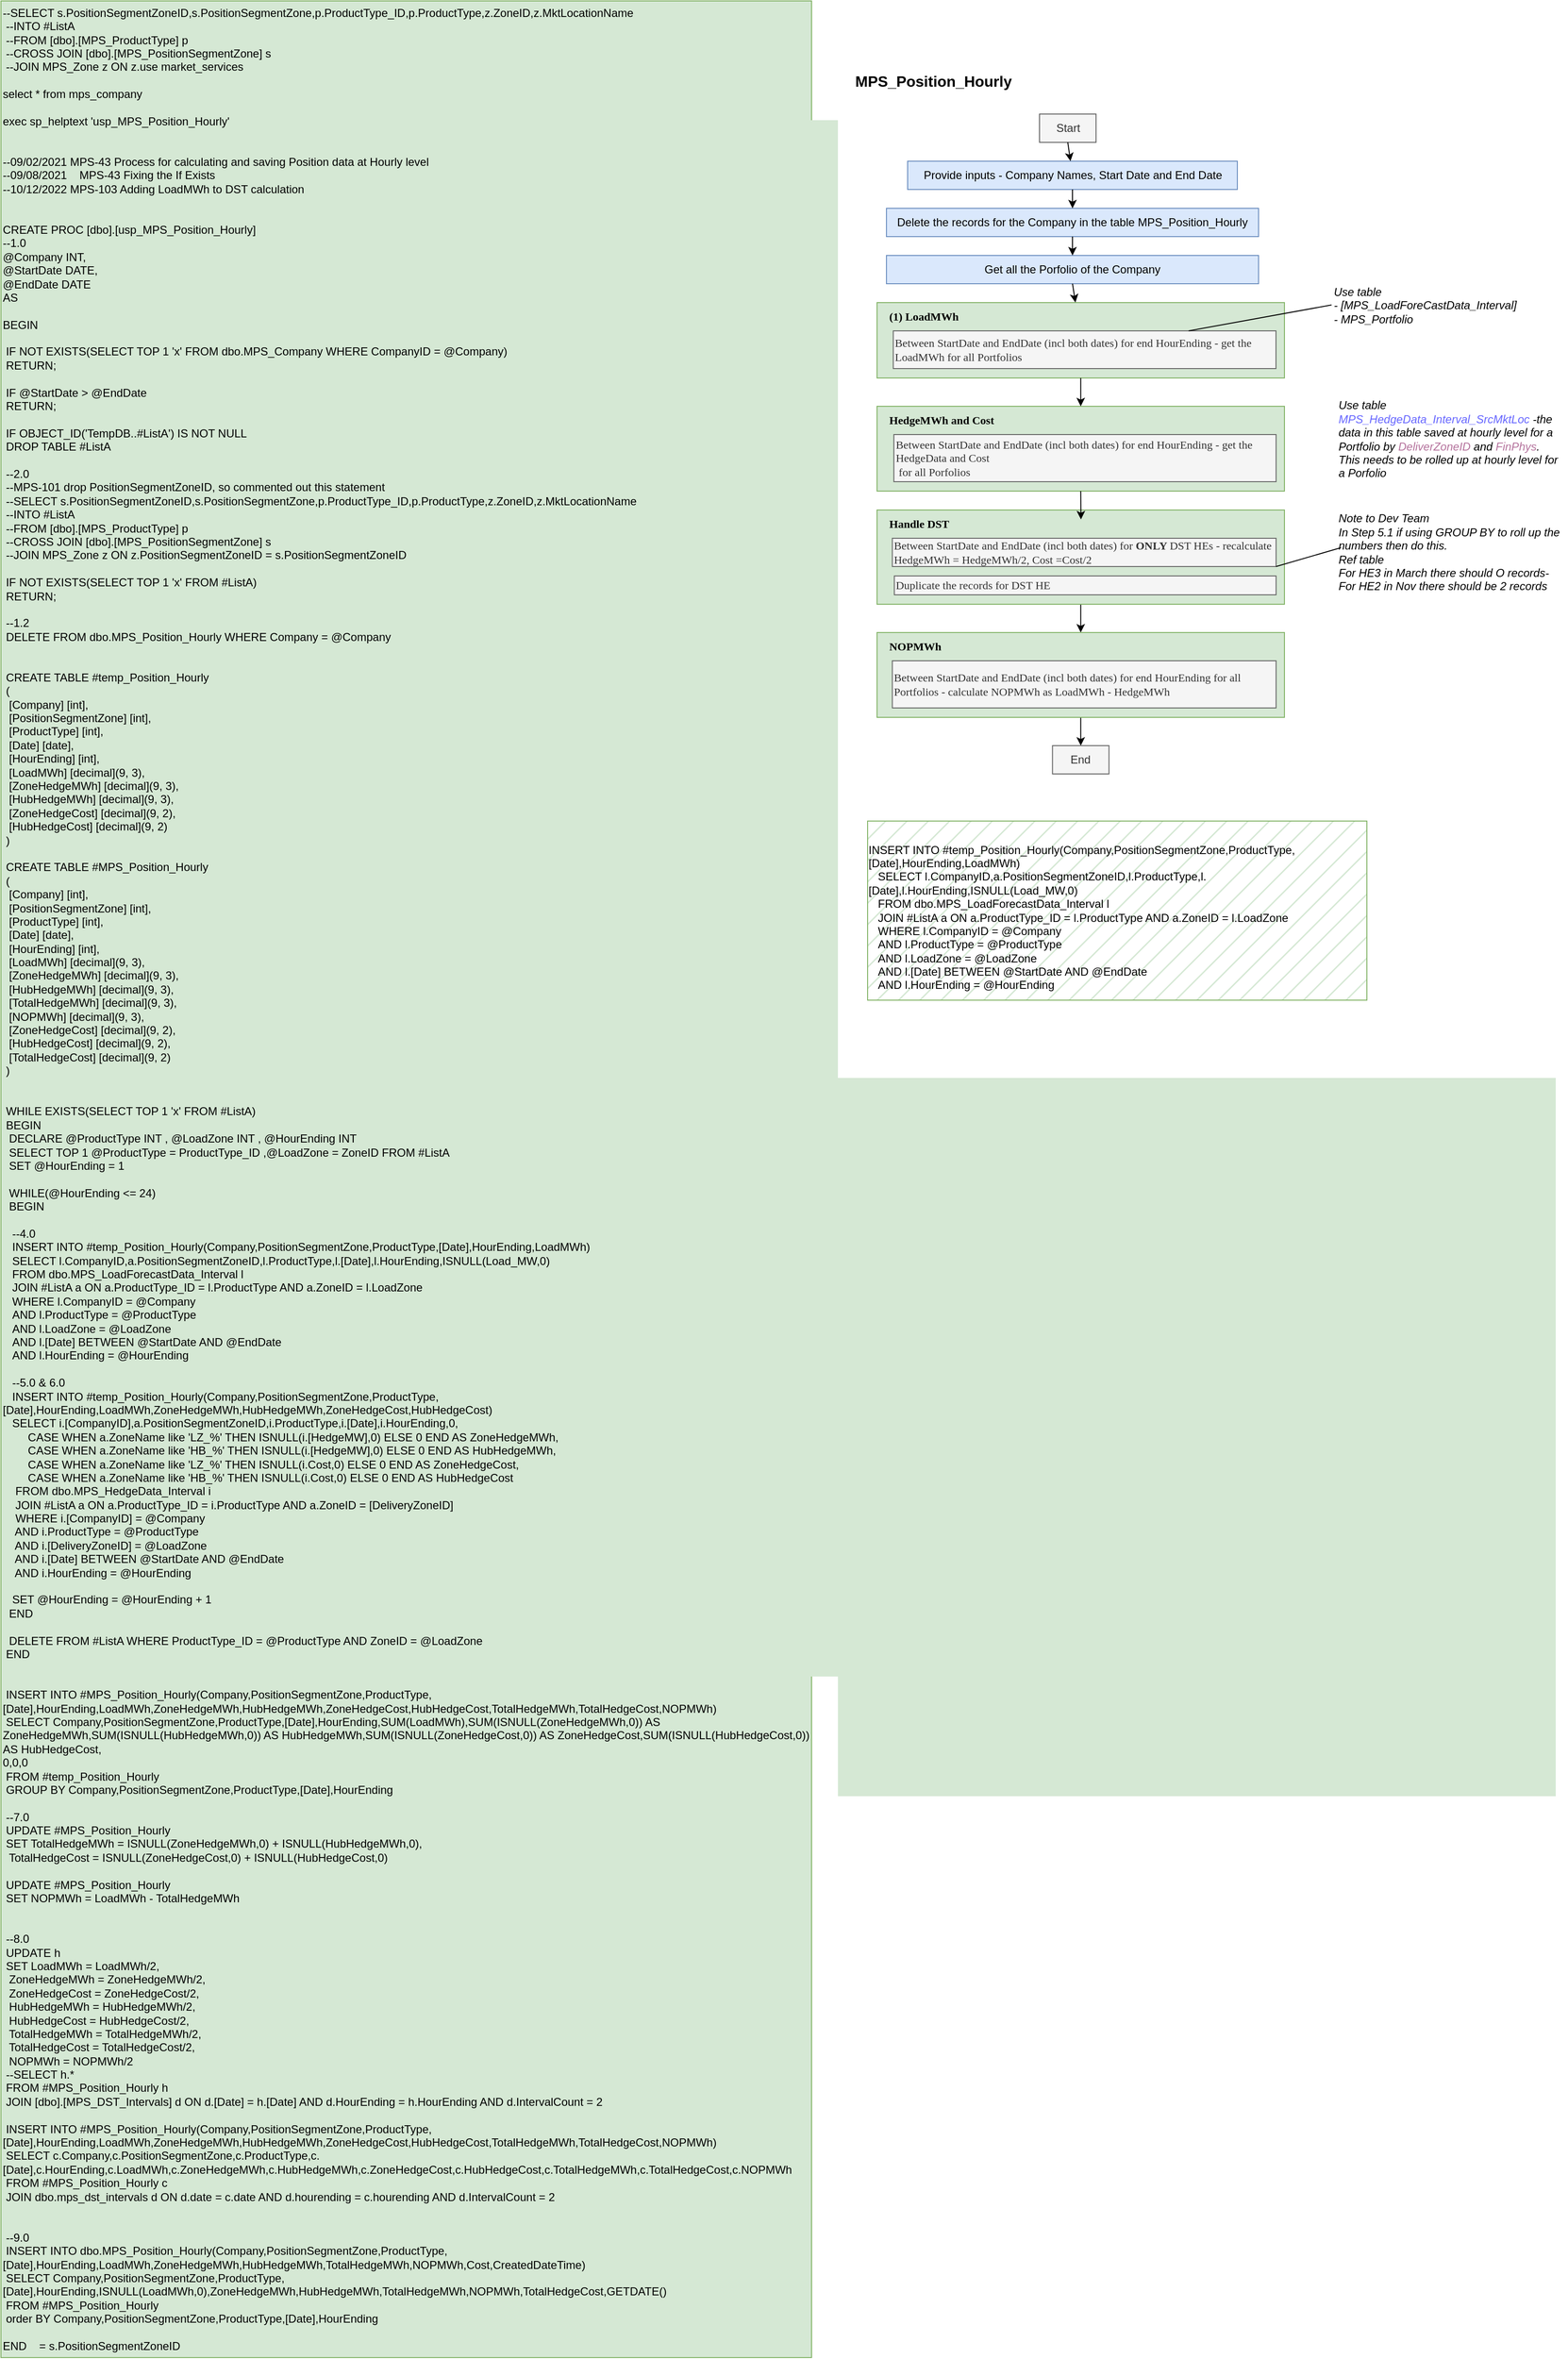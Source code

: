 <mxGraphModel dx="5175" dy="2355" grid="1" gridSize="10" guides="1" tooltips="1" connect="1" arrows="1" fold="1" page="1" pageScale="1" pageWidth="850" pageHeight="1100" math="0" shadow="0"><root><mxCell id="0"/><mxCell id="1" parent="0"/><mxCell id="YOlnXGKY-DtFsy2RqCuO-1" value="MPS_Position_Hourly" style="text;html=1;strokeColor=none;fillColor=none;align=center;verticalAlign=middle;whiteSpace=wrap;rounded=0;fontStyle=1;fontSize=16;" parent="1" vertex="1"><mxGeometry x="20" y="150" width="240" height="30" as="geometry"/></mxCell><mxCell id="YOlnXGKY-DtFsy2RqCuO-2" value="Start" style="text;html=1;strokeColor=#666666;fillColor=#f5f5f5;align=center;verticalAlign=middle;whiteSpace=wrap;rounded=0;fontColor=#333333;" parent="1" vertex="1"><mxGeometry x="252.5" y="200" width="60" height="30" as="geometry"/></mxCell><mxCell id="YOlnXGKY-DtFsy2RqCuO-3" value="Provide inputs - Company Names, Start Date and End Date" style="text;html=1;strokeColor=#6c8ebf;fillColor=#dae8fc;align=center;verticalAlign=middle;whiteSpace=wrap;rounded=0;" parent="1" vertex="1"><mxGeometry x="112.5" y="250" width="350" height="30" as="geometry"/></mxCell><mxCell id="YOlnXGKY-DtFsy2RqCuO-4" value="Delete the records for the Company in the table MPS_Position_Hourly" style="text;html=1;strokeColor=#6c8ebf;fillColor=#dae8fc;align=center;verticalAlign=middle;whiteSpace=wrap;rounded=0;" parent="1" vertex="1"><mxGeometry x="90" y="300" width="395" height="30" as="geometry"/></mxCell><mxCell id="YOlnXGKY-DtFsy2RqCuO-5" value="Get all the Porfolio of the Company" style="text;html=1;strokeColor=#6c8ebf;fillColor=#dae8fc;align=center;verticalAlign=middle;whiteSpace=wrap;rounded=0;" parent="1" vertex="1"><mxGeometry x="90" y="350" width="395" height="30" as="geometry"/></mxCell><mxCell id="YOlnXGKY-DtFsy2RqCuO-6" value="" style="rounded=0;whiteSpace=wrap;html=1;fillColor=#d5e8d4;strokeColor=#82b366;fontFamily=Verdana;align=left;" parent="1" vertex="1"><mxGeometry x="80" y="400" width="432.5" height="80" as="geometry"/></mxCell><mxCell id="YOlnXGKY-DtFsy2RqCuO-10" value="(1) LoadMWh" style="text;html=1;strokeColor=none;fillColor=none;align=left;verticalAlign=middle;whiteSpace=wrap;rounded=0;fontStyle=1;fontFamily=Verdana;" parent="1" vertex="1"><mxGeometry x="90.5" y="400" width="129.5" height="30" as="geometry"/></mxCell><mxCell id="YOlnXGKY-DtFsy2RqCuO-11" value="Between StartDate and EndDate (incl both dates) for end HourEnding - get the LoadMWh for all Portfolios" style="text;html=1;align=left;verticalAlign=middle;whiteSpace=wrap;rounded=0;fillColor=#f5f5f5;fontColor=#333333;strokeColor=#666666;fontFamily=Verdana;" parent="1" vertex="1"><mxGeometry x="97.25" y="430" width="406.25" height="40" as="geometry"/></mxCell><mxCell id="YOlnXGKY-DtFsy2RqCuO-12" value="" style="rounded=0;whiteSpace=wrap;html=1;fillColor=#d5e8d4;strokeColor=#82b366;fontFamily=Verdana;align=left;" parent="1" vertex="1"><mxGeometry x="80" y="510" width="432.5" height="90" as="geometry"/></mxCell><mxCell id="YOlnXGKY-DtFsy2RqCuO-13" value="HedgeMWh and Cost" style="text;html=1;strokeColor=none;fillColor=none;align=left;verticalAlign=middle;whiteSpace=wrap;rounded=0;fontStyle=1;fontFamily=Verdana;" parent="1" vertex="1"><mxGeometry x="90.5" y="510" width="151.5" height="30" as="geometry"/></mxCell><mxCell id="YOlnXGKY-DtFsy2RqCuO-14" value="Between StartDate and EndDate (incl both dates) for end HourEnding - get the HedgeData and Cost&lt;br&gt;&amp;nbsp;for all Porfolios" style="text;html=1;align=left;verticalAlign=middle;whiteSpace=wrap;rounded=0;fillColor=#f5f5f5;fontColor=#333333;strokeColor=#666666;fontFamily=Verdana;" parent="1" vertex="1"><mxGeometry x="97.87" y="540" width="405.75" height="50" as="geometry"/></mxCell><mxCell id="YOlnXGKY-DtFsy2RqCuO-32" value="" style="edgeStyle=orthogonalEdgeStyle;rounded=0;orthogonalLoop=1;jettySize=auto;html=1;entryX=0.5;entryY=0;entryDx=0;entryDy=0;" parent="1" source="YOlnXGKY-DtFsy2RqCuO-15" target="YOlnXGKY-DtFsy2RqCuO-18" edge="1"><mxGeometry relative="1" as="geometry"/></mxCell><mxCell id="YOlnXGKY-DtFsy2RqCuO-15" value="" style="rounded=0;whiteSpace=wrap;html=1;fillColor=#d5e8d4;strokeColor=#82b366;fontFamily=Verdana;align=left;" parent="1" vertex="1"><mxGeometry x="80" y="620" width="432.5" height="100" as="geometry"/></mxCell><mxCell id="YOlnXGKY-DtFsy2RqCuO-16" value="Handle DST" style="text;html=1;strokeColor=none;fillColor=none;align=left;verticalAlign=middle;whiteSpace=wrap;rounded=0;fontStyle=1;fontFamily=Verdana;" parent="1" vertex="1"><mxGeometry x="90.5" y="620" width="81" height="30" as="geometry"/></mxCell><mxCell id="YOlnXGKY-DtFsy2RqCuO-17" value="Between StartDate and EndDate (incl both dates) for &lt;b&gt;ONLY &lt;/b&gt;DST HEs&amp;nbsp;- recalculate HedgeMWh = HedgeMWh/2, Cost =Cost/2" style="text;html=1;align=left;verticalAlign=middle;whiteSpace=wrap;rounded=0;fillColor=#f5f5f5;fontColor=#333333;strokeColor=#666666;fontFamily=Verdana;" parent="1" vertex="1"><mxGeometry x="96.25" y="650" width="407.37" height="30" as="geometry"/></mxCell><mxCell id="YOlnXGKY-DtFsy2RqCuO-33" value="" style="edgeStyle=orthogonalEdgeStyle;rounded=0;orthogonalLoop=1;jettySize=auto;html=1;" parent="1" source="YOlnXGKY-DtFsy2RqCuO-18" target="YOlnXGKY-DtFsy2RqCuO-23" edge="1"><mxGeometry relative="1" as="geometry"/></mxCell><mxCell id="YOlnXGKY-DtFsy2RqCuO-18" value="" style="rounded=0;whiteSpace=wrap;html=1;fillColor=#d5e8d4;strokeColor=#82b366;fontFamily=Verdana;align=left;" parent="1" vertex="1"><mxGeometry x="80" y="750" width="432.5" height="90" as="geometry"/></mxCell><mxCell id="YOlnXGKY-DtFsy2RqCuO-19" value="NOPMWh" style="text;html=1;strokeColor=none;fillColor=none;align=left;verticalAlign=middle;whiteSpace=wrap;rounded=0;fontStyle=1;fontFamily=Verdana;" parent="1" vertex="1"><mxGeometry x="90.5" y="750" width="60" height="30" as="geometry"/></mxCell><mxCell id="YOlnXGKY-DtFsy2RqCuO-20" value="Between StartDate and EndDate (incl both dates) for end HourEnding for all Portfolios - calculate NOPMWh as LoadMWh - HedgeMWh" style="text;html=1;align=left;verticalAlign=middle;whiteSpace=wrap;rounded=0;fillColor=#f5f5f5;fontColor=#333333;strokeColor=#666666;fontFamily=Verdana;" parent="1" vertex="1"><mxGeometry x="96.25" y="780" width="407.37" height="50" as="geometry"/></mxCell><mxCell id="YOlnXGKY-DtFsy2RqCuO-21" value="Duplicate the records for DST HE" style="text;html=1;align=left;verticalAlign=middle;whiteSpace=wrap;rounded=0;fillColor=#f5f5f5;fontColor=#333333;strokeColor=#666666;fontFamily=Verdana;" parent="1" vertex="1"><mxGeometry x="98.37" y="690" width="405.25" height="20" as="geometry"/></mxCell><mxCell id="YOlnXGKY-DtFsy2RqCuO-23" value="End" style="text;html=1;strokeColor=#666666;fillColor=#f5f5f5;align=center;verticalAlign=middle;whiteSpace=wrap;rounded=0;fontColor=#333333;" parent="1" vertex="1"><mxGeometry x="266.25" y="870" width="60" height="30" as="geometry"/></mxCell><mxCell id="YOlnXGKY-DtFsy2RqCuO-25" value="&lt;h4&gt;&lt;span style=&quot;font-weight: normal;&quot;&gt;&lt;span&gt;Use table&lt;br&gt;&lt;/span&gt;&lt;span&gt;- [MPS_LoadForeCastData_Interval]&lt;br&gt;&lt;/span&gt;&lt;span&gt;- MPS_Portfolio&lt;/span&gt;&lt;/span&gt;&lt;/h4&gt;" style="text;html=1;strokeColor=none;fillColor=none;align=left;verticalAlign=middle;whiteSpace=wrap;rounded=0;fontStyle=3" parent="1" vertex="1"><mxGeometry x="562.5" y="365" width="250" height="75" as="geometry"/></mxCell><mxCell id="YOlnXGKY-DtFsy2RqCuO-26" value="" style="endArrow=none;html=1;rounded=0;entryX=0;entryY=0.5;entryDx=0;entryDy=0;" parent="1" source="YOlnXGKY-DtFsy2RqCuO-11" target="YOlnXGKY-DtFsy2RqCuO-25" edge="1"><mxGeometry width="50" height="50" relative="1" as="geometry"><mxPoint x="382.5" y="530" as="sourcePoint"/><mxPoint x="432.5" y="480" as="targetPoint"/></mxGeometry></mxCell><mxCell id="YOlnXGKY-DtFsy2RqCuO-27" value="" style="endArrow=classic;html=1;rounded=0;entryX=0.5;entryY=0;entryDx=0;entryDy=0;exitX=0.5;exitY=1;exitDx=0;exitDy=0;" parent="1" source="YOlnXGKY-DtFsy2RqCuO-3" target="YOlnXGKY-DtFsy2RqCuO-4" edge="1"><mxGeometry width="50" height="50" relative="1" as="geometry"><mxPoint x="392.5" y="290" as="sourcePoint"/><mxPoint x="442.5" y="240" as="targetPoint"/></mxGeometry></mxCell><mxCell id="YOlnXGKY-DtFsy2RqCuO-28" value="" style="endArrow=classic;html=1;rounded=0;entryX=0.5;entryY=0;entryDx=0;entryDy=0;exitX=0.5;exitY=1;exitDx=0;exitDy=0;" parent="1" source="YOlnXGKY-DtFsy2RqCuO-4" target="YOlnXGKY-DtFsy2RqCuO-5" edge="1"><mxGeometry width="50" height="50" relative="1" as="geometry"><mxPoint x="297.5" y="290" as="sourcePoint"/><mxPoint x="297.5" y="310" as="targetPoint"/></mxGeometry></mxCell><mxCell id="YOlnXGKY-DtFsy2RqCuO-29" value="" style="endArrow=classic;html=1;rounded=0;entryX=0.487;entryY=-0.001;entryDx=0;entryDy=0;exitX=0.5;exitY=1;exitDx=0;exitDy=0;entryPerimeter=0;" parent="1" source="YOlnXGKY-DtFsy2RqCuO-5" target="YOlnXGKY-DtFsy2RqCuO-6" edge="1"><mxGeometry width="50" height="50" relative="1" as="geometry"><mxPoint x="307.5" y="300" as="sourcePoint"/><mxPoint x="307.5" y="320" as="targetPoint"/></mxGeometry></mxCell><mxCell id="YOlnXGKY-DtFsy2RqCuO-30" value="" style="endArrow=classic;html=1;rounded=0;entryX=0.5;entryY=0;entryDx=0;entryDy=0;exitX=0.5;exitY=1;exitDx=0;exitDy=0;" parent="1" source="YOlnXGKY-DtFsy2RqCuO-6" target="YOlnXGKY-DtFsy2RqCuO-12" edge="1"><mxGeometry width="50" height="50" relative="1" as="geometry"><mxPoint x="317.5" y="310" as="sourcePoint"/><mxPoint x="317.5" y="330" as="targetPoint"/></mxGeometry></mxCell><mxCell id="YOlnXGKY-DtFsy2RqCuO-31" value="" style="endArrow=classic;html=1;rounded=0;exitX=0.5;exitY=1;exitDx=0;exitDy=0;" parent="1" source="YOlnXGKY-DtFsy2RqCuO-12" edge="1"><mxGeometry width="50" height="50" relative="1" as="geometry"><mxPoint x="232.5" y="770" as="sourcePoint"/><mxPoint x="296.5" y="630" as="targetPoint"/></mxGeometry></mxCell><mxCell id="YOlnXGKY-DtFsy2RqCuO-34" value="Use table &lt;font color=&quot;#6666ff&quot;&gt;MPS_HedgeData_Interval_SrcMktLoc &lt;/font&gt;-the data in this table saved at hourly level for a Portfolio by &lt;font color=&quot;#b5739d&quot;&gt;DeliverZoneID &lt;/font&gt;and &lt;font color=&quot;#b5739d&quot;&gt;FinPhys&lt;/font&gt;. This needs to be rolled up at hourly level for a Porfolio" style="text;html=1;strokeColor=none;fillColor=none;align=left;verticalAlign=middle;whiteSpace=wrap;rounded=0;fontStyle=2" parent="1" vertex="1"><mxGeometry x="567.5" y="490" width="240" height="110" as="geometry"/></mxCell><mxCell id="YOlnXGKY-DtFsy2RqCuO-36" value="&lt;div&gt;Note to Dev Team&lt;/div&gt;&lt;div&gt;In Step 5.1 if using GROUP BY to roll up the&lt;/div&gt;&lt;div&gt;numbers then do this.&lt;/div&gt;&lt;div&gt;Ref table&lt;/div&gt;&lt;div&gt;For HE3 in March there should O records-&lt;/div&gt;&lt;div&gt;For HE2 in Nov there should be 2 records&lt;/div&gt;" style="text;html=1;strokeColor=none;fillColor=none;align=left;verticalAlign=middle;whiteSpace=wrap;rounded=0;fontStyle=2" parent="1" vertex="1"><mxGeometry x="567.5" y="610" width="240" height="110" as="geometry"/></mxCell><mxCell id="YOlnXGKY-DtFsy2RqCuO-37" value="" style="endArrow=none;html=1;rounded=0;exitX=1;exitY=1;exitDx=0;exitDy=0;" parent="1" source="YOlnXGKY-DtFsy2RqCuO-17" edge="1"><mxGeometry width="50" height="50" relative="1" as="geometry"><mxPoint x="522.5" y="710" as="sourcePoint"/><mxPoint x="572.5" y="660" as="targetPoint"/></mxGeometry></mxCell><mxCell id="YOlnXGKY-DtFsy2RqCuO-40" value="" style="endArrow=classic;html=1;rounded=0;exitX=0.5;exitY=1;exitDx=0;exitDy=0;" parent="1" source="YOlnXGKY-DtFsy2RqCuO-2" target="YOlnXGKY-DtFsy2RqCuO-3" edge="1"><mxGeometry width="50" height="50" relative="1" as="geometry"><mxPoint x="382.5" y="430" as="sourcePoint"/><mxPoint x="432.5" y="380" as="targetPoint"/></mxGeometry></mxCell><mxCell id="29jnx2Jy7FXrF2WolndV-3" value="1" style="text;html=1;strokeColor=none;fillColor=none;align=center;verticalAlign=middle;whiteSpace=wrap;rounded=0;" parent="1" vertex="1"><mxGeometry x="-760" y="90" width="20" height="20" as="geometry"/></mxCell><mxCell id="29jnx2Jy7FXrF2WolndV-4" value="--SELECT s.PositionSegmentZoneID,s.PositionSegmentZone,p.ProductType_ID,p.ProductType,z.ZoneID,z.MktLocationName&amp;nbsp;&amp;nbsp;&lt;br&gt;&amp;nbsp;--INTO #ListA&amp;nbsp;&amp;nbsp;&lt;br&gt;&amp;nbsp;--FROM [dbo].[MPS_ProductType] p&amp;nbsp;&amp;nbsp;&lt;br&gt;&amp;nbsp;--CROSS JOIN [dbo].[MPS_PositionSegmentZone] s&amp;nbsp;&amp;nbsp;&lt;br&gt;&amp;nbsp;--JOIN MPS_Zone z ON z.use market_services&lt;div&gt;&lt;br&gt;&lt;/div&gt;&lt;div&gt;select * from mps_company&lt;/div&gt;&lt;div&gt;&lt;br&gt;&lt;/div&gt;&lt;div&gt;exec sp_helptext 'usp_MPS_Position_Hourly'&lt;/div&gt;&lt;div&gt;&lt;br&gt;&lt;/div&gt;&lt;div&gt;&amp;nbsp;&amp;nbsp;&lt;/div&gt;&lt;div&gt;--09/02/2021 MPS-43 Process for calculating and saving Position data at Hourly level&amp;nbsp;&amp;nbsp;&lt;/div&gt;&lt;div&gt;--09/08/2021&amp;nbsp; &amp;nbsp; MPS-43 Fixing the If Exists&amp;nbsp;&amp;nbsp;&lt;/div&gt;&lt;div&gt;--10/12/2022 MPS-103 Adding LoadMWh to DST calculation&amp;nbsp;&amp;nbsp;&lt;/div&gt;&lt;div&gt;&amp;nbsp;&amp;nbsp;&lt;/div&gt;&lt;div&gt;&amp;nbsp;&amp;nbsp;&lt;/div&gt;&lt;div&gt;CREATE PROC [dbo].[usp_MPS_Position_Hourly]&amp;nbsp;&amp;nbsp;&lt;/div&gt;&lt;div&gt;--1.0&amp;nbsp;&amp;nbsp;&lt;/div&gt;&lt;div&gt;@Company INT,&amp;nbsp;&amp;nbsp;&lt;/div&gt;&lt;div&gt;@StartDate DATE,&amp;nbsp;&amp;nbsp;&lt;/div&gt;&lt;div&gt;@EndDate DATE&amp;nbsp;&amp;nbsp;&lt;/div&gt;&lt;div&gt;AS&amp;nbsp;&amp;nbsp;&lt;/div&gt;&lt;div&gt;&amp;nbsp;&amp;nbsp;&lt;/div&gt;&lt;div&gt;BEGIN&amp;nbsp;&amp;nbsp;&lt;/div&gt;&lt;div&gt;&amp;nbsp; &amp;nbsp;&lt;/div&gt;&lt;div&gt;&amp;nbsp;IF NOT EXISTS(SELECT TOP 1 'x' FROM dbo.MPS_Company WHERE CompanyID = @Company)&amp;nbsp;&amp;nbsp;&lt;/div&gt;&lt;div&gt;&amp;nbsp;RETURN;&amp;nbsp;&amp;nbsp;&lt;/div&gt;&lt;div&gt;&amp;nbsp;&amp;nbsp;&lt;/div&gt;&lt;div&gt;&amp;nbsp;IF @StartDate &amp;gt; @EndDate&amp;nbsp;&amp;nbsp;&lt;/div&gt;&lt;div&gt;&amp;nbsp;RETURN;&amp;nbsp;&amp;nbsp;&lt;/div&gt;&lt;div&gt;&amp;nbsp;&amp;nbsp;&lt;/div&gt;&lt;div&gt;&amp;nbsp;IF OBJECT_ID('TempDB..#ListA') IS NOT NULL&amp;nbsp;&amp;nbsp;&lt;/div&gt;&lt;div&gt;&amp;nbsp;DROP TABLE #ListA&amp;nbsp;&amp;nbsp;&lt;/div&gt;&lt;div&gt;&amp;nbsp;&amp;nbsp;&lt;/div&gt;&lt;div&gt;&amp;nbsp;--2.0&amp;nbsp;&amp;nbsp;&lt;/div&gt;&lt;div&gt;&amp;nbsp;--MPS-101 drop PositionSegmentZoneID, so commented out this statement&amp;nbsp;&amp;nbsp;&lt;/div&gt;&lt;div&gt;&amp;nbsp;--SELECT s.PositionSegmentZoneID,s.PositionSegmentZone,p.ProductType_ID,p.ProductType,z.ZoneID,z.MktLocationName&amp;nbsp;&amp;nbsp;&lt;/div&gt;&lt;div&gt;&amp;nbsp;--INTO #ListA&amp;nbsp;&amp;nbsp;&lt;/div&gt;&lt;div&gt;&amp;nbsp;--FROM [dbo].[MPS_ProductType] p&amp;nbsp;&amp;nbsp;&lt;/div&gt;&lt;div&gt;&amp;nbsp;--CROSS JOIN [dbo].[MPS_PositionSegmentZone] s&amp;nbsp;&amp;nbsp;&lt;/div&gt;&lt;div&gt;&amp;nbsp;--JOIN MPS_Zone z ON z.PositionSegmentZoneID = s.PositionSegmentZoneID&amp;nbsp;&amp;nbsp;&lt;/div&gt;&lt;div&gt;&amp;nbsp;&amp;nbsp;&lt;/div&gt;&lt;div&gt;&amp;nbsp;IF NOT EXISTS(SELECT TOP 1 'x' FROM #ListA)&amp;nbsp;&amp;nbsp;&lt;/div&gt;&lt;div&gt;&amp;nbsp;RETURN;&amp;nbsp;&amp;nbsp;&lt;/div&gt;&lt;div&gt;&amp;nbsp;&amp;nbsp;&lt;/div&gt;&lt;div&gt;&amp;nbsp;--1.2&amp;nbsp;&amp;nbsp;&lt;/div&gt;&lt;div&gt;&amp;nbsp;DELETE FROM dbo.MPS_Position_Hourly WHERE Company = @Company&amp;nbsp;&amp;nbsp;&lt;/div&gt;&lt;div&gt;&amp;nbsp;&amp;nbsp;&lt;/div&gt;&lt;div&gt;&amp;nbsp;&amp;nbsp;&lt;/div&gt;&lt;div&gt;&amp;nbsp;CREATE TABLE #temp_Position_Hourly&amp;nbsp;&amp;nbsp;&lt;/div&gt;&lt;div&gt;&amp;nbsp;(&amp;nbsp;&amp;nbsp;&lt;/div&gt;&lt;div&gt;&amp;nbsp; [Company] [int],&amp;nbsp;&amp;nbsp;&lt;/div&gt;&lt;div&gt;&amp;nbsp; [PositionSegmentZone] [int],&amp;nbsp;&amp;nbsp;&lt;/div&gt;&lt;div&gt;&amp;nbsp; [ProductType] [int],&amp;nbsp;&amp;nbsp;&lt;/div&gt;&lt;div&gt;&amp;nbsp; [Date] [date],&amp;nbsp;&amp;nbsp;&lt;/div&gt;&lt;div&gt;&amp;nbsp; [HourEnding] [int],&amp;nbsp;&amp;nbsp;&lt;/div&gt;&lt;div&gt;&amp;nbsp; [LoadMWh] [decimal](9, 3),&amp;nbsp;&amp;nbsp;&lt;/div&gt;&lt;div&gt;&amp;nbsp; [ZoneHedgeMWh] [decimal](9, 3),&amp;nbsp;&amp;nbsp;&lt;/div&gt;&lt;div&gt;&amp;nbsp; [HubHedgeMWh] [decimal](9, 3),&amp;nbsp;&amp;nbsp;&lt;/div&gt;&lt;div&gt;&amp;nbsp; [ZoneHedgeCost] [decimal](9, 2),&amp;nbsp;&amp;nbsp;&lt;/div&gt;&lt;div&gt;&amp;nbsp; [HubHedgeCost] [decimal](9, 2)&amp;nbsp;&amp;nbsp;&lt;/div&gt;&lt;div&gt;&amp;nbsp;)&amp;nbsp;&amp;nbsp;&lt;/div&gt;&lt;div&gt;&amp;nbsp;&amp;nbsp;&lt;/div&gt;&lt;div&gt;&amp;nbsp;CREATE TABLE #MPS_Position_Hourly&amp;nbsp;&amp;nbsp;&lt;/div&gt;&lt;div&gt;&amp;nbsp;(&amp;nbsp;&amp;nbsp;&lt;/div&gt;&lt;div&gt;&amp;nbsp; [Company] [int],&amp;nbsp;&amp;nbsp;&lt;/div&gt;&lt;div&gt;&amp;nbsp; [PositionSegmentZone] [int],&amp;nbsp;&amp;nbsp;&lt;/div&gt;&lt;div&gt;&amp;nbsp; [ProductType] [int],&amp;nbsp;&amp;nbsp;&lt;/div&gt;&lt;div&gt;&amp;nbsp; [Date] [date],&amp;nbsp;&amp;nbsp;&lt;/div&gt;&lt;div&gt;&amp;nbsp; [HourEnding] [int],&amp;nbsp;&amp;nbsp;&lt;/div&gt;&lt;div&gt;&amp;nbsp; [LoadMWh] [decimal](9, 3),&amp;nbsp;&amp;nbsp;&lt;/div&gt;&lt;div&gt;&amp;nbsp; [ZoneHedgeMWh] [decimal](9, 3),&amp;nbsp;&amp;nbsp;&lt;/div&gt;&lt;div&gt;&amp;nbsp; [HubHedgeMWh] [decimal](9, 3),&amp;nbsp;&amp;nbsp;&lt;/div&gt;&lt;div&gt;&amp;nbsp; [TotalHedgeMWh] [decimal](9, 3),&amp;nbsp;&amp;nbsp;&lt;/div&gt;&lt;div&gt;&amp;nbsp; [NOPMWh] [decimal](9, 3),&amp;nbsp;&amp;nbsp;&lt;/div&gt;&lt;div&gt;&amp;nbsp; [ZoneHedgeCost] [decimal](9, 2),&amp;nbsp;&amp;nbsp;&lt;/div&gt;&lt;div&gt;&amp;nbsp; [HubHedgeCost] [decimal](9, 2),&amp;nbsp;&amp;nbsp;&lt;/div&gt;&lt;div&gt;&amp;nbsp; [TotalHedgeCost] [decimal](9, 2)&amp;nbsp;&amp;nbsp;&lt;/div&gt;&lt;div&gt;&amp;nbsp;)&amp;nbsp;&amp;nbsp;&lt;/div&gt;&lt;div&gt;&amp;nbsp;&amp;nbsp;&lt;/div&gt;&lt;div&gt;&amp;nbsp;&amp;nbsp;&lt;/div&gt;&lt;div&gt;&amp;nbsp;WHILE EXISTS(SELECT TOP 1 'x' FROM #ListA)&amp;nbsp;&amp;nbsp;&lt;/div&gt;&lt;div&gt;&amp;nbsp;BEGIN&amp;nbsp;&amp;nbsp;&lt;/div&gt;&lt;div&gt;&amp;nbsp; DECLARE @ProductType INT , @LoadZone INT , @HourEnding INT&amp;nbsp;&amp;nbsp;&lt;/div&gt;&lt;div&gt;&amp;nbsp; SELECT TOP 1 @ProductType = ProductType_ID ,@LoadZone = ZoneID FROM #ListA&amp;nbsp;&amp;nbsp;&lt;/div&gt;&lt;div&gt;&amp;nbsp; SET @HourEnding = 1&amp;nbsp;&amp;nbsp;&lt;/div&gt;&lt;div&gt;&amp;nbsp; &amp;nbsp;&lt;/div&gt;&lt;div&gt;&amp;nbsp; WHILE(@HourEnding &amp;lt;= 24)&amp;nbsp;&amp;nbsp;&lt;/div&gt;&lt;div&gt;&amp;nbsp; BEGIN&amp;nbsp;&amp;nbsp;&lt;/div&gt;&lt;div&gt;&amp;nbsp; &amp;nbsp;&lt;/div&gt;&lt;div&gt;&amp;nbsp; &amp;nbsp;--4.0&amp;nbsp;&amp;nbsp;&lt;/div&gt;&lt;div&gt;&amp;nbsp; &amp;nbsp;INSERT INTO #temp_Position_Hourly(Company,PositionSegmentZone,ProductType,[Date],HourEnding,LoadMWh)&amp;nbsp;&amp;nbsp;&lt;/div&gt;&lt;div&gt;&amp;nbsp; &amp;nbsp;SELECT l.CompanyID,a.PositionSegmentZoneID,l.ProductType,l.[Date],l.HourEnding,ISNULL(Load_MW,0)&amp;nbsp;&amp;nbsp;&lt;/div&gt;&lt;div&gt;&amp;nbsp; &amp;nbsp;FROM dbo.MPS_LoadForecastData_Interval l&amp;nbsp;&amp;nbsp;&lt;/div&gt;&lt;div&gt;&amp;nbsp; &amp;nbsp;JOIN #ListA a ON a.ProductType_ID = l.ProductType AND a.ZoneID = l.LoadZone&amp;nbsp;&amp;nbsp;&lt;/div&gt;&lt;div&gt;&amp;nbsp; &amp;nbsp;WHERE l.CompanyID = @Company&amp;nbsp;&amp;nbsp;&lt;/div&gt;&lt;div&gt;&amp;nbsp; &amp;nbsp;AND l.ProductType = @ProductType&amp;nbsp;&amp;nbsp;&lt;/div&gt;&lt;div&gt;&amp;nbsp; &amp;nbsp;AND l.LoadZone = @LoadZone&amp;nbsp;&amp;nbsp;&lt;/div&gt;&lt;div&gt;&amp;nbsp; &amp;nbsp;AND l.[Date] BETWEEN @StartDate AND @EndDate&amp;nbsp;&amp;nbsp;&lt;/div&gt;&lt;div&gt;&amp;nbsp; &amp;nbsp;AND l.HourEnding = @HourEnding&amp;nbsp;&amp;nbsp;&lt;/div&gt;&lt;div&gt;&amp;nbsp; &amp;nbsp;&lt;/div&gt;&lt;div&gt;&amp;nbsp; &amp;nbsp;--5.0 &amp;amp; 6.0&amp;nbsp;&amp;nbsp;&lt;/div&gt;&lt;div&gt;&amp;nbsp; &amp;nbsp;INSERT INTO #temp_Position_Hourly(Company,PositionSegmentZone,ProductType,[Date],HourEnding,LoadMWh,ZoneHedgeMWh,HubHedgeMWh,ZoneHedgeCost,HubHedgeCost)&amp;nbsp;&amp;nbsp;&lt;/div&gt;&lt;div&gt;&amp;nbsp; &amp;nbsp;SELECT i.[CompanyID],a.PositionSegmentZoneID,i.ProductType,i.[Date],i.HourEnding,0,&amp;nbsp;&amp;nbsp;&lt;/div&gt;&lt;div&gt;&amp;nbsp; &amp;nbsp; &amp;nbsp; &amp;nbsp; CASE WHEN a.ZoneName like 'LZ_%' THEN ISNULL(i.[HedgeMW],0) ELSE 0 END AS ZoneHedgeMWh,&amp;nbsp;&amp;nbsp;&lt;/div&gt;&lt;div&gt;&amp;nbsp; &amp;nbsp; &amp;nbsp; &amp;nbsp; CASE WHEN a.ZoneName like 'HB_%' THEN ISNULL(i.[HedgeMW],0) ELSE 0 END AS HubHedgeMWh,&amp;nbsp;&amp;nbsp;&lt;/div&gt;&lt;div&gt;&amp;nbsp; &amp;nbsp; &amp;nbsp; &amp;nbsp; CASE WHEN a.ZoneName like 'LZ_%' THEN ISNULL(i.Cost,0) ELSE 0 END AS ZoneHedgeCost,&amp;nbsp;&amp;nbsp;&lt;/div&gt;&lt;div&gt;&amp;nbsp; &amp;nbsp; &amp;nbsp; &amp;nbsp; CASE WHEN a.ZoneName like 'HB_%' THEN ISNULL(i.Cost,0) ELSE 0 END AS HubHedgeCost&amp;nbsp;&amp;nbsp;&lt;/div&gt;&lt;div&gt;&amp;nbsp; &amp;nbsp; FROM dbo.MPS_HedgeData_Interval i&amp;nbsp;&amp;nbsp;&lt;/div&gt;&lt;div&gt;&amp;nbsp; &amp;nbsp; JOIN #ListA a ON a.ProductType_ID = i.ProductType AND a.ZoneID = [DeliveryZoneID]&amp;nbsp;&amp;nbsp;&lt;/div&gt;&lt;div&gt;&amp;nbsp; &amp;nbsp; WHERE i.[CompanyID] = @Company&amp;nbsp;&amp;nbsp;&lt;/div&gt;&lt;div&gt;&amp;nbsp; &amp;nbsp; AND i.ProductType = @ProductType&amp;nbsp;&amp;nbsp;&lt;/div&gt;&lt;div&gt;&amp;nbsp; &amp;nbsp; AND i.[DeliveryZoneID] = @LoadZone&amp;nbsp;&amp;nbsp;&lt;/div&gt;&lt;div&gt;&amp;nbsp; &amp;nbsp; AND i.[Date] BETWEEN @StartDate AND @EndDate&amp;nbsp;&amp;nbsp;&lt;/div&gt;&lt;div&gt;&amp;nbsp; &amp;nbsp; AND i.HourEnding = @HourEnding&amp;nbsp;&amp;nbsp;&lt;/div&gt;&lt;div&gt;&amp;nbsp; &amp;nbsp; &amp;nbsp;&lt;/div&gt;&lt;div&gt;&amp;nbsp; &amp;nbsp;SET @HourEnding = @HourEnding + 1&amp;nbsp;&amp;nbsp;&lt;/div&gt;&lt;div&gt;&amp;nbsp; END&amp;nbsp;&amp;nbsp;&lt;/div&gt;&lt;div&gt;&amp;nbsp; &amp;nbsp;&lt;/div&gt;&lt;div&gt;&amp;nbsp; DELETE FROM #ListA WHERE ProductType_ID = @ProductType AND ZoneID = @LoadZone&amp;nbsp;&amp;nbsp;&lt;/div&gt;&lt;div&gt;&amp;nbsp;END&amp;nbsp;&amp;nbsp;&lt;/div&gt;&lt;div&gt;&amp;nbsp;&amp;nbsp;&lt;/div&gt;&lt;div&gt;&amp;nbsp;&amp;nbsp;&lt;/div&gt;&lt;div&gt;&amp;nbsp;INSERT INTO #MPS_Position_Hourly(Company,PositionSegmentZone,ProductType,[Date],HourEnding,LoadMWh,ZoneHedgeMWh,HubHedgeMWh,ZoneHedgeCost,HubHedgeCost,TotalHedgeMWh,TotalHedgeCost,NOPMWh)&amp;nbsp;&amp;nbsp;&lt;/div&gt;&lt;div&gt;&amp;nbsp;SELECT Company,PositionSegmentZone,ProductType,[Date],HourEnding,SUM(LoadMWh),SUM(ISNULL(ZoneHedgeMWh,0)) AS ZoneHedgeMWh,SUM(ISNULL(HubHedgeMWh,0)) AS HubHedgeMWh,SUM(ISNULL(ZoneHedgeCost,0)) AS ZoneHedgeCost,SUM(ISNULL(HubHedgeCost,0)) AS HubHedgeCost,&lt;/div&gt;&lt;div&gt;0,0,0&amp;nbsp;&amp;nbsp;&lt;/div&gt;&lt;div&gt;&amp;nbsp;FROM #temp_Position_Hourly&amp;nbsp;&amp;nbsp;&lt;/div&gt;&lt;div&gt;&amp;nbsp;GROUP BY Company,PositionSegmentZone,ProductType,[Date],HourEnding&amp;nbsp;&amp;nbsp;&lt;/div&gt;&lt;div&gt;&amp;nbsp;&amp;nbsp;&lt;/div&gt;&lt;div&gt;&amp;nbsp;--7.0&amp;nbsp;&amp;nbsp;&lt;/div&gt;&lt;div&gt;&amp;nbsp;UPDATE #MPS_Position_Hourly&amp;nbsp;&amp;nbsp;&lt;/div&gt;&lt;div&gt;&amp;nbsp;SET TotalHedgeMWh = ISNULL(ZoneHedgeMWh,0) + ISNULL(HubHedgeMWh,0),&amp;nbsp;&amp;nbsp;&lt;/div&gt;&lt;div&gt;&amp;nbsp; TotalHedgeCost = ISNULL(ZoneHedgeCost,0) + ISNULL(HubHedgeCost,0)&amp;nbsp;&amp;nbsp;&lt;/div&gt;&lt;div&gt;&amp;nbsp;&amp;nbsp;&lt;/div&gt;&lt;div&gt;&amp;nbsp;UPDATE #MPS_Position_Hourly&amp;nbsp;&amp;nbsp;&lt;/div&gt;&lt;div&gt;&amp;nbsp;SET NOPMWh = LoadMWh - TotalHedgeMWh&amp;nbsp;&amp;nbsp;&lt;/div&gt;&lt;div&gt;&amp;nbsp;&amp;nbsp;&lt;/div&gt;&lt;div&gt;&amp;nbsp;&amp;nbsp;&lt;/div&gt;&lt;div&gt;&amp;nbsp;--8.0&amp;nbsp;&amp;nbsp;&lt;/div&gt;&lt;div&gt;&amp;nbsp;UPDATE h&amp;nbsp;&amp;nbsp;&lt;/div&gt;&lt;div&gt;&amp;nbsp;SET LoadMWh = LoadMWh/2,&amp;nbsp;&amp;nbsp;&lt;/div&gt;&lt;div&gt;&amp;nbsp; ZoneHedgeMWh = ZoneHedgeMWh/2,&amp;nbsp;&amp;nbsp;&lt;/div&gt;&lt;div&gt;&amp;nbsp; ZoneHedgeCost = ZoneHedgeCost/2,&amp;nbsp;&amp;nbsp;&lt;/div&gt;&lt;div&gt;&amp;nbsp; HubHedgeMWh = HubHedgeMWh/2,&amp;nbsp;&amp;nbsp;&lt;/div&gt;&lt;div&gt;&amp;nbsp; HubHedgeCost = HubHedgeCost/2,&amp;nbsp;&amp;nbsp;&lt;/div&gt;&lt;div&gt;&amp;nbsp; TotalHedgeMWh = TotalHedgeMWh/2,&amp;nbsp;&amp;nbsp;&lt;/div&gt;&lt;div&gt;&amp;nbsp; TotalHedgeCost = TotalHedgeCost/2,&amp;nbsp;&amp;nbsp;&lt;/div&gt;&lt;div&gt;&amp;nbsp; NOPMWh = NOPMWh/2&amp;nbsp;&amp;nbsp;&lt;/div&gt;&lt;div&gt;&amp;nbsp;--SELECT h.*&amp;nbsp;&amp;nbsp;&lt;/div&gt;&lt;div&gt;&amp;nbsp;FROM #MPS_Position_Hourly h&amp;nbsp;&amp;nbsp;&lt;/div&gt;&lt;div&gt;&amp;nbsp;JOIN [dbo].[MPS_DST_Intervals] d ON d.[Date] = h.[Date] AND d.HourEnding = h.HourEnding AND d.IntervalCount = 2&amp;nbsp;&amp;nbsp;&lt;/div&gt;&lt;div&gt;&amp;nbsp;&amp;nbsp;&lt;/div&gt;&lt;div&gt;&amp;nbsp;INSERT INTO #MPS_Position_Hourly(Company,PositionSegmentZone,ProductType,[Date],HourEnding,LoadMWh,ZoneHedgeMWh,HubHedgeMWh,ZoneHedgeCost,HubHedgeCost,TotalHedgeMWh,TotalHedgeCost,NOPMWh)&amp;nbsp;&amp;nbsp;&lt;/div&gt;&lt;div&gt;&amp;nbsp;SELECT c.Company,c.PositionSegmentZone,c.ProductType,c.[Date],c.HourEnding,c.LoadMWh,c.ZoneHedgeMWh,c.HubHedgeMWh,c.ZoneHedgeCost,c.HubHedgeCost,c.TotalHedgeMWh,c.TotalHedgeCost,c.NOPMWh&amp;nbsp;&amp;nbsp;&lt;/div&gt;&lt;div&gt;&amp;nbsp;FROM #MPS_Position_Hourly c&amp;nbsp;&amp;nbsp;&lt;/div&gt;&lt;div&gt;&amp;nbsp;JOIN dbo.mps_dst_intervals d ON d.date = c.date AND d.hourending = c.hourending AND d.IntervalCount = 2&amp;nbsp;&amp;nbsp;&lt;/div&gt;&lt;div&gt;&amp;nbsp; &amp;nbsp;&amp;nbsp;&lt;/div&gt;&lt;div&gt;&amp;nbsp;&amp;nbsp;&lt;/div&gt;&lt;div&gt;&amp;nbsp;--9.0&amp;nbsp;&amp;nbsp;&lt;/div&gt;&lt;div&gt;&amp;nbsp;INSERT INTO dbo.MPS_Position_Hourly(Company,PositionSegmentZone,ProductType,[Date],HourEnding,LoadMWh,ZoneHedgeMWh,HubHedgeMWh,TotalHedgeMWh,NOPMWh,Cost,CreatedDateTime)&amp;nbsp;&amp;nbsp;&lt;/div&gt;&lt;div&gt;&amp;nbsp;SELECT Company,PositionSegmentZone,ProductType,[Date],HourEnding,ISNULL(LoadMWh,0),ZoneHedgeMWh,HubHedgeMWh,TotalHedgeMWh,NOPMWh,TotalHedgeCost,GETDATE()&amp;nbsp;&amp;nbsp;&lt;/div&gt;&lt;div&gt;&amp;nbsp;FROM #MPS_Position_Hourly&amp;nbsp;&amp;nbsp;&lt;/div&gt;&lt;div&gt;&amp;nbsp;order BY Company,PositionSegmentZone,ProductType,[Date],HourEnding&amp;nbsp;&amp;nbsp;&lt;/div&gt;&lt;div&gt;&amp;nbsp;&amp;nbsp;&lt;/div&gt;&lt;span style=&quot;background-color: initial;&quot;&gt;END&amp;nbsp; &amp;nbsp;&lt;/span&gt;&amp;nbsp;= s.PositionSegmentZoneID" style="text;html=1;strokeColor=#82b366;fillColor=#d5e8d4;align=left;verticalAlign=middle;whiteSpace=wrap;rounded=0;" parent="1" vertex="1"><mxGeometry x="-850" y="80" width="860.5" height="2500" as="geometry"/></mxCell><mxCell id="29jnx2Jy7FXrF2WolndV-7" value="&lt;br&gt;&lt;div style=&quot;border-color: var(--border-color); text-align: left;&quot;&gt;INSERT INTO #temp_Position_Hourly(Company,PositionSegmentZone,ProductType,[Date],HourEnding,LoadMWh)&amp;nbsp;&amp;nbsp;&lt;/div&gt;&lt;div style=&quot;border-color: var(--border-color); text-align: left;&quot;&gt;&amp;nbsp; &amp;nbsp;SELECT l.CompanyID,a.PositionSegmentZoneID,l.ProductType,l.[Date],l.HourEnding,ISNULL(Load_MW,0)&amp;nbsp;&amp;nbsp;&lt;/div&gt;&lt;div style=&quot;border-color: var(--border-color); text-align: left;&quot;&gt;&amp;nbsp; &amp;nbsp;FROM dbo.MPS_LoadForecastData_Interval l&amp;nbsp;&amp;nbsp;&lt;/div&gt;&lt;div style=&quot;border-color: var(--border-color); text-align: left;&quot;&gt;&amp;nbsp; &amp;nbsp;JOIN #ListA a ON a.ProductType_ID = l.ProductType AND a.ZoneID = l.LoadZone&amp;nbsp;&amp;nbsp;&lt;/div&gt;&lt;div style=&quot;border-color: var(--border-color); text-align: left;&quot;&gt;&amp;nbsp; &amp;nbsp;WHERE l.CompanyID = @Company&amp;nbsp;&amp;nbsp;&lt;/div&gt;&lt;div style=&quot;border-color: var(--border-color); text-align: left;&quot;&gt;&amp;nbsp; &amp;nbsp;AND l.ProductType = @ProductType&amp;nbsp;&amp;nbsp;&lt;/div&gt;&lt;div style=&quot;border-color: var(--border-color); text-align: left;&quot;&gt;&amp;nbsp; &amp;nbsp;AND l.LoadZone = @LoadZone&amp;nbsp;&amp;nbsp;&lt;/div&gt;&lt;div style=&quot;border-color: var(--border-color); text-align: left;&quot;&gt;&amp;nbsp; &amp;nbsp;AND l.[Date] BETWEEN @StartDate AND @EndDate&amp;nbsp;&amp;nbsp;&lt;/div&gt;&lt;div style=&quot;border-color: var(--border-color); text-align: left;&quot;&gt;&amp;nbsp; &amp;nbsp;AND l.HourEnding = @HourEnding&amp;nbsp;&amp;nbsp;&lt;/div&gt;" style="text;html=1;strokeColor=#82b366;fillColor=#D5E8D4;align=center;verticalAlign=middle;whiteSpace=wrap;rounded=0;fillStyle=hatch;" parent="1" vertex="1"><mxGeometry x="70" y="950" width="530" height="190" as="geometry"/></mxCell></root></mxGraphModel>